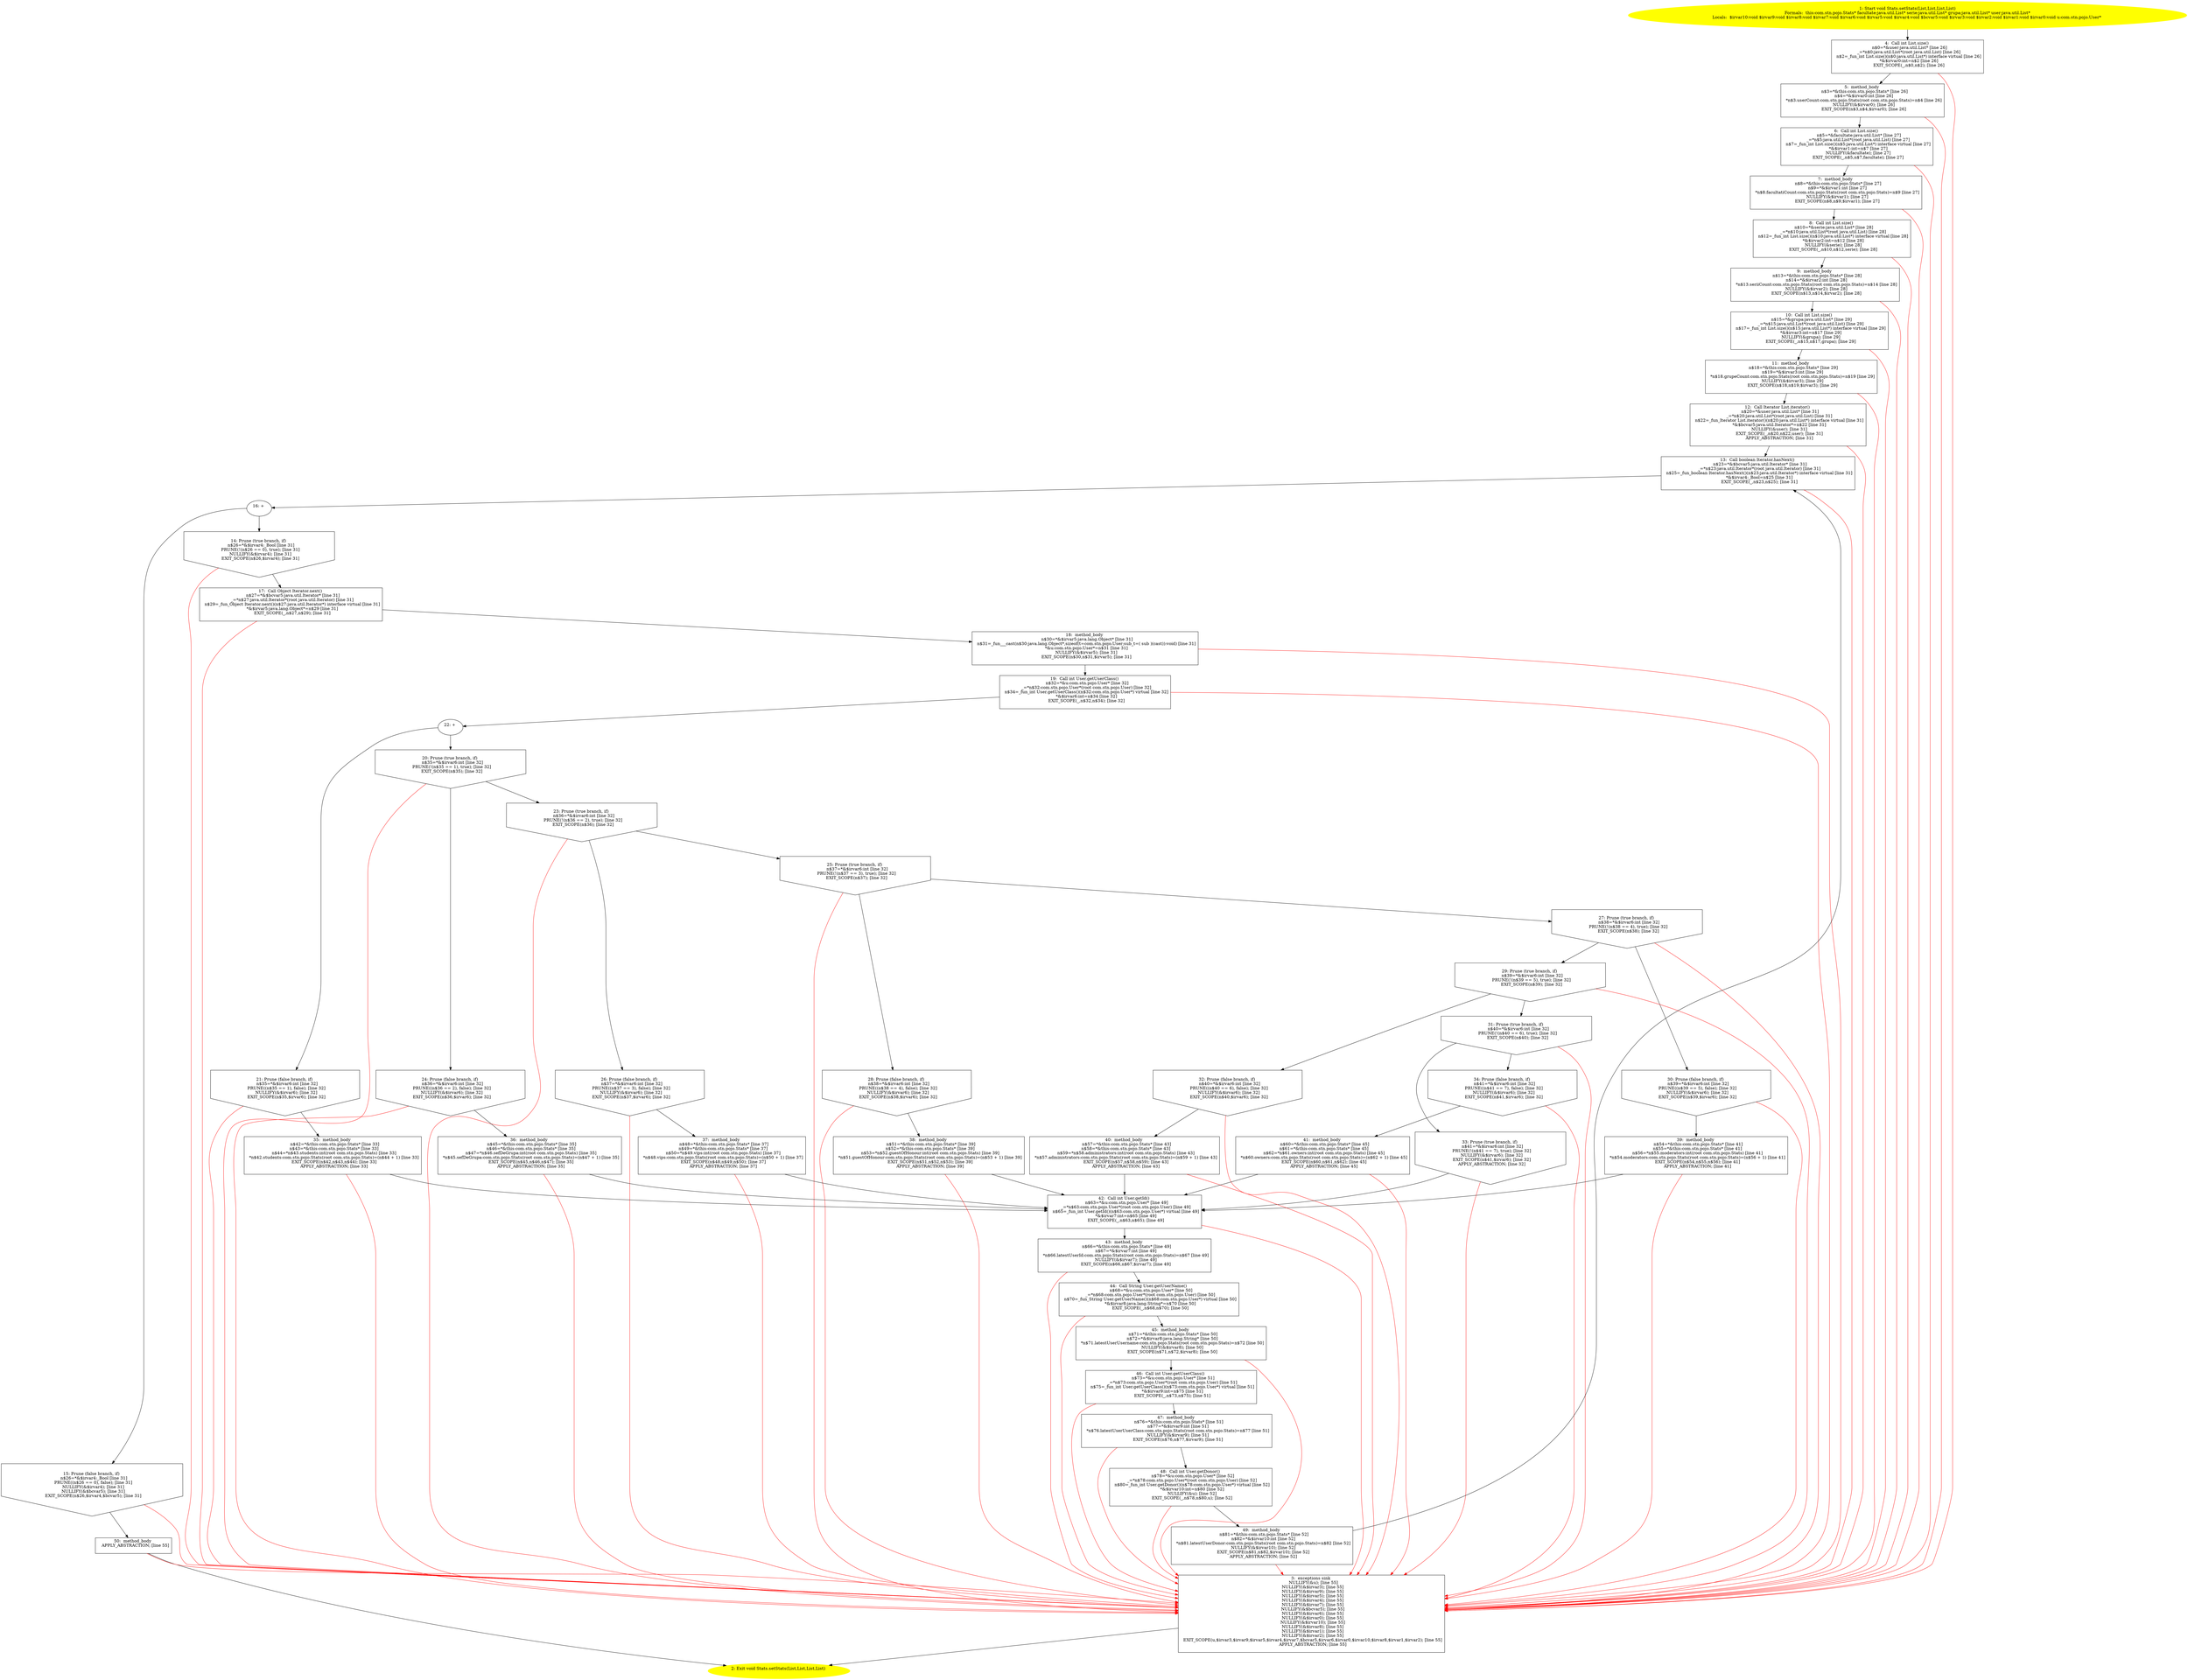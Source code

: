 /* @generated */
digraph cfg {
"com.stn.pojo.Stats.setStats(java.util.List,java.util.List,java.util.List,java.util.List):void.738013637fc29807ba0502df627ac9f9_1" [label="1: Start void Stats.setStats(List,List,List,List)\nFormals:  this:com.stn.pojo.Stats* facultate:java.util.List* serie:java.util.List* grupa:java.util.List* user:java.util.List*\nLocals:  $irvar10:void $irvar9:void $irvar8:void $irvar7:void $irvar6:void $irvar5:void $irvar4:void $bcvar5:void $irvar3:void $irvar2:void $irvar1:void $irvar0:void u:com.stn.pojo.User* \n  " color=yellow style=filled]
	

	 "com.stn.pojo.Stats.setStats(java.util.List,java.util.List,java.util.List,java.util.List):void.738013637fc29807ba0502df627ac9f9_1" -> "com.stn.pojo.Stats.setStats(java.util.List,java.util.List,java.util.List,java.util.List):void.738013637fc29807ba0502df627ac9f9_4" ;
"com.stn.pojo.Stats.setStats(java.util.List,java.util.List,java.util.List,java.util.List):void.738013637fc29807ba0502df627ac9f9_2" [label="2: Exit void Stats.setStats(List,List,List,List) \n  " color=yellow style=filled]
	

"com.stn.pojo.Stats.setStats(java.util.List,java.util.List,java.util.List,java.util.List):void.738013637fc29807ba0502df627ac9f9_3" [label="3:  exceptions sink \n   NULLIFY(&u); [line 55]\n  NULLIFY(&$irvar3); [line 55]\n  NULLIFY(&$irvar9); [line 55]\n  NULLIFY(&$irvar5); [line 55]\n  NULLIFY(&$irvar4); [line 55]\n  NULLIFY(&$irvar7); [line 55]\n  NULLIFY(&$bcvar5); [line 55]\n  NULLIFY(&$irvar6); [line 55]\n  NULLIFY(&$irvar0); [line 55]\n  NULLIFY(&$irvar10); [line 55]\n  NULLIFY(&$irvar8); [line 55]\n  NULLIFY(&$irvar1); [line 55]\n  NULLIFY(&$irvar2); [line 55]\n  EXIT_SCOPE(u,$irvar3,$irvar9,$irvar5,$irvar4,$irvar7,$bcvar5,$irvar6,$irvar0,$irvar10,$irvar8,$irvar1,$irvar2); [line 55]\n  APPLY_ABSTRACTION; [line 55]\n " shape="box"]
	

	 "com.stn.pojo.Stats.setStats(java.util.List,java.util.List,java.util.List,java.util.List):void.738013637fc29807ba0502df627ac9f9_3" -> "com.stn.pojo.Stats.setStats(java.util.List,java.util.List,java.util.List,java.util.List):void.738013637fc29807ba0502df627ac9f9_2" ;
"com.stn.pojo.Stats.setStats(java.util.List,java.util.List,java.util.List,java.util.List):void.738013637fc29807ba0502df627ac9f9_4" [label="4:  Call int List.size() \n   n$0=*&user:java.util.List* [line 26]\n  _=*n$0:java.util.List*(root java.util.List) [line 26]\n  n$2=_fun_int List.size()(n$0:java.util.List*) interface virtual [line 26]\n  *&$irvar0:int=n$2 [line 26]\n  EXIT_SCOPE(_,n$0,n$2); [line 26]\n " shape="box"]
	

	 "com.stn.pojo.Stats.setStats(java.util.List,java.util.List,java.util.List,java.util.List):void.738013637fc29807ba0502df627ac9f9_4" -> "com.stn.pojo.Stats.setStats(java.util.List,java.util.List,java.util.List,java.util.List):void.738013637fc29807ba0502df627ac9f9_5" ;
	 "com.stn.pojo.Stats.setStats(java.util.List,java.util.List,java.util.List,java.util.List):void.738013637fc29807ba0502df627ac9f9_4" -> "com.stn.pojo.Stats.setStats(java.util.List,java.util.List,java.util.List,java.util.List):void.738013637fc29807ba0502df627ac9f9_3" [color="red" ];
"com.stn.pojo.Stats.setStats(java.util.List,java.util.List,java.util.List,java.util.List):void.738013637fc29807ba0502df627ac9f9_5" [label="5:  method_body \n   n$3=*&this:com.stn.pojo.Stats* [line 26]\n  n$4=*&$irvar0:int [line 26]\n  *n$3.userCount:com.stn.pojo.Stats(root com.stn.pojo.Stats)=n$4 [line 26]\n  NULLIFY(&$irvar0); [line 26]\n  EXIT_SCOPE(n$3,n$4,$irvar0); [line 26]\n " shape="box"]
	

	 "com.stn.pojo.Stats.setStats(java.util.List,java.util.List,java.util.List,java.util.List):void.738013637fc29807ba0502df627ac9f9_5" -> "com.stn.pojo.Stats.setStats(java.util.List,java.util.List,java.util.List,java.util.List):void.738013637fc29807ba0502df627ac9f9_6" ;
	 "com.stn.pojo.Stats.setStats(java.util.List,java.util.List,java.util.List,java.util.List):void.738013637fc29807ba0502df627ac9f9_5" -> "com.stn.pojo.Stats.setStats(java.util.List,java.util.List,java.util.List,java.util.List):void.738013637fc29807ba0502df627ac9f9_3" [color="red" ];
"com.stn.pojo.Stats.setStats(java.util.List,java.util.List,java.util.List,java.util.List):void.738013637fc29807ba0502df627ac9f9_6" [label="6:  Call int List.size() \n   n$5=*&facultate:java.util.List* [line 27]\n  _=*n$5:java.util.List*(root java.util.List) [line 27]\n  n$7=_fun_int List.size()(n$5:java.util.List*) interface virtual [line 27]\n  *&$irvar1:int=n$7 [line 27]\n  NULLIFY(&facultate); [line 27]\n  EXIT_SCOPE(_,n$5,n$7,facultate); [line 27]\n " shape="box"]
	

	 "com.stn.pojo.Stats.setStats(java.util.List,java.util.List,java.util.List,java.util.List):void.738013637fc29807ba0502df627ac9f9_6" -> "com.stn.pojo.Stats.setStats(java.util.List,java.util.List,java.util.List,java.util.List):void.738013637fc29807ba0502df627ac9f9_7" ;
	 "com.stn.pojo.Stats.setStats(java.util.List,java.util.List,java.util.List,java.util.List):void.738013637fc29807ba0502df627ac9f9_6" -> "com.stn.pojo.Stats.setStats(java.util.List,java.util.List,java.util.List,java.util.List):void.738013637fc29807ba0502df627ac9f9_3" [color="red" ];
"com.stn.pojo.Stats.setStats(java.util.List,java.util.List,java.util.List,java.util.List):void.738013637fc29807ba0502df627ac9f9_7" [label="7:  method_body \n   n$8=*&this:com.stn.pojo.Stats* [line 27]\n  n$9=*&$irvar1:int [line 27]\n  *n$8.facultatiCount:com.stn.pojo.Stats(root com.stn.pojo.Stats)=n$9 [line 27]\n  NULLIFY(&$irvar1); [line 27]\n  EXIT_SCOPE(n$8,n$9,$irvar1); [line 27]\n " shape="box"]
	

	 "com.stn.pojo.Stats.setStats(java.util.List,java.util.List,java.util.List,java.util.List):void.738013637fc29807ba0502df627ac9f9_7" -> "com.stn.pojo.Stats.setStats(java.util.List,java.util.List,java.util.List,java.util.List):void.738013637fc29807ba0502df627ac9f9_8" ;
	 "com.stn.pojo.Stats.setStats(java.util.List,java.util.List,java.util.List,java.util.List):void.738013637fc29807ba0502df627ac9f9_7" -> "com.stn.pojo.Stats.setStats(java.util.List,java.util.List,java.util.List,java.util.List):void.738013637fc29807ba0502df627ac9f9_3" [color="red" ];
"com.stn.pojo.Stats.setStats(java.util.List,java.util.List,java.util.List,java.util.List):void.738013637fc29807ba0502df627ac9f9_8" [label="8:  Call int List.size() \n   n$10=*&serie:java.util.List* [line 28]\n  _=*n$10:java.util.List*(root java.util.List) [line 28]\n  n$12=_fun_int List.size()(n$10:java.util.List*) interface virtual [line 28]\n  *&$irvar2:int=n$12 [line 28]\n  NULLIFY(&serie); [line 28]\n  EXIT_SCOPE(_,n$10,n$12,serie); [line 28]\n " shape="box"]
	

	 "com.stn.pojo.Stats.setStats(java.util.List,java.util.List,java.util.List,java.util.List):void.738013637fc29807ba0502df627ac9f9_8" -> "com.stn.pojo.Stats.setStats(java.util.List,java.util.List,java.util.List,java.util.List):void.738013637fc29807ba0502df627ac9f9_9" ;
	 "com.stn.pojo.Stats.setStats(java.util.List,java.util.List,java.util.List,java.util.List):void.738013637fc29807ba0502df627ac9f9_8" -> "com.stn.pojo.Stats.setStats(java.util.List,java.util.List,java.util.List,java.util.List):void.738013637fc29807ba0502df627ac9f9_3" [color="red" ];
"com.stn.pojo.Stats.setStats(java.util.List,java.util.List,java.util.List,java.util.List):void.738013637fc29807ba0502df627ac9f9_9" [label="9:  method_body \n   n$13=*&this:com.stn.pojo.Stats* [line 28]\n  n$14=*&$irvar2:int [line 28]\n  *n$13.seriiCount:com.stn.pojo.Stats(root com.stn.pojo.Stats)=n$14 [line 28]\n  NULLIFY(&$irvar2); [line 28]\n  EXIT_SCOPE(n$13,n$14,$irvar2); [line 28]\n " shape="box"]
	

	 "com.stn.pojo.Stats.setStats(java.util.List,java.util.List,java.util.List,java.util.List):void.738013637fc29807ba0502df627ac9f9_9" -> "com.stn.pojo.Stats.setStats(java.util.List,java.util.List,java.util.List,java.util.List):void.738013637fc29807ba0502df627ac9f9_10" ;
	 "com.stn.pojo.Stats.setStats(java.util.List,java.util.List,java.util.List,java.util.List):void.738013637fc29807ba0502df627ac9f9_9" -> "com.stn.pojo.Stats.setStats(java.util.List,java.util.List,java.util.List,java.util.List):void.738013637fc29807ba0502df627ac9f9_3" [color="red" ];
"com.stn.pojo.Stats.setStats(java.util.List,java.util.List,java.util.List,java.util.List):void.738013637fc29807ba0502df627ac9f9_10" [label="10:  Call int List.size() \n   n$15=*&grupa:java.util.List* [line 29]\n  _=*n$15:java.util.List*(root java.util.List) [line 29]\n  n$17=_fun_int List.size()(n$15:java.util.List*) interface virtual [line 29]\n  *&$irvar3:int=n$17 [line 29]\n  NULLIFY(&grupa); [line 29]\n  EXIT_SCOPE(_,n$15,n$17,grupa); [line 29]\n " shape="box"]
	

	 "com.stn.pojo.Stats.setStats(java.util.List,java.util.List,java.util.List,java.util.List):void.738013637fc29807ba0502df627ac9f9_10" -> "com.stn.pojo.Stats.setStats(java.util.List,java.util.List,java.util.List,java.util.List):void.738013637fc29807ba0502df627ac9f9_11" ;
	 "com.stn.pojo.Stats.setStats(java.util.List,java.util.List,java.util.List,java.util.List):void.738013637fc29807ba0502df627ac9f9_10" -> "com.stn.pojo.Stats.setStats(java.util.List,java.util.List,java.util.List,java.util.List):void.738013637fc29807ba0502df627ac9f9_3" [color="red" ];
"com.stn.pojo.Stats.setStats(java.util.List,java.util.List,java.util.List,java.util.List):void.738013637fc29807ba0502df627ac9f9_11" [label="11:  method_body \n   n$18=*&this:com.stn.pojo.Stats* [line 29]\n  n$19=*&$irvar3:int [line 29]\n  *n$18.grupeCount:com.stn.pojo.Stats(root com.stn.pojo.Stats)=n$19 [line 29]\n  NULLIFY(&$irvar3); [line 29]\n  EXIT_SCOPE(n$18,n$19,$irvar3); [line 29]\n " shape="box"]
	

	 "com.stn.pojo.Stats.setStats(java.util.List,java.util.List,java.util.List,java.util.List):void.738013637fc29807ba0502df627ac9f9_11" -> "com.stn.pojo.Stats.setStats(java.util.List,java.util.List,java.util.List,java.util.List):void.738013637fc29807ba0502df627ac9f9_12" ;
	 "com.stn.pojo.Stats.setStats(java.util.List,java.util.List,java.util.List,java.util.List):void.738013637fc29807ba0502df627ac9f9_11" -> "com.stn.pojo.Stats.setStats(java.util.List,java.util.List,java.util.List,java.util.List):void.738013637fc29807ba0502df627ac9f9_3" [color="red" ];
"com.stn.pojo.Stats.setStats(java.util.List,java.util.List,java.util.List,java.util.List):void.738013637fc29807ba0502df627ac9f9_12" [label="12:  Call Iterator List.iterator() \n   n$20=*&user:java.util.List* [line 31]\n  _=*n$20:java.util.List*(root java.util.List) [line 31]\n  n$22=_fun_Iterator List.iterator()(n$20:java.util.List*) interface virtual [line 31]\n  *&$bcvar5:java.util.Iterator*=n$22 [line 31]\n  NULLIFY(&user); [line 31]\n  EXIT_SCOPE(_,n$20,n$22,user); [line 31]\n  APPLY_ABSTRACTION; [line 31]\n " shape="box"]
	

	 "com.stn.pojo.Stats.setStats(java.util.List,java.util.List,java.util.List,java.util.List):void.738013637fc29807ba0502df627ac9f9_12" -> "com.stn.pojo.Stats.setStats(java.util.List,java.util.List,java.util.List,java.util.List):void.738013637fc29807ba0502df627ac9f9_13" ;
	 "com.stn.pojo.Stats.setStats(java.util.List,java.util.List,java.util.List,java.util.List):void.738013637fc29807ba0502df627ac9f9_12" -> "com.stn.pojo.Stats.setStats(java.util.List,java.util.List,java.util.List,java.util.List):void.738013637fc29807ba0502df627ac9f9_3" [color="red" ];
"com.stn.pojo.Stats.setStats(java.util.List,java.util.List,java.util.List,java.util.List):void.738013637fc29807ba0502df627ac9f9_13" [label="13:  Call boolean Iterator.hasNext() \n   n$23=*&$bcvar5:java.util.Iterator* [line 31]\n  _=*n$23:java.util.Iterator*(root java.util.Iterator) [line 31]\n  n$25=_fun_boolean Iterator.hasNext()(n$23:java.util.Iterator*) interface virtual [line 31]\n  *&$irvar4:_Bool=n$25 [line 31]\n  EXIT_SCOPE(_,n$23,n$25); [line 31]\n " shape="box"]
	

	 "com.stn.pojo.Stats.setStats(java.util.List,java.util.List,java.util.List,java.util.List):void.738013637fc29807ba0502df627ac9f9_13" -> "com.stn.pojo.Stats.setStats(java.util.List,java.util.List,java.util.List,java.util.List):void.738013637fc29807ba0502df627ac9f9_16" ;
	 "com.stn.pojo.Stats.setStats(java.util.List,java.util.List,java.util.List,java.util.List):void.738013637fc29807ba0502df627ac9f9_13" -> "com.stn.pojo.Stats.setStats(java.util.List,java.util.List,java.util.List,java.util.List):void.738013637fc29807ba0502df627ac9f9_3" [color="red" ];
"com.stn.pojo.Stats.setStats(java.util.List,java.util.List,java.util.List,java.util.List):void.738013637fc29807ba0502df627ac9f9_14" [label="14: Prune (true branch, if) \n   n$26=*&$irvar4:_Bool [line 31]\n  PRUNE(!(n$26 == 0), true); [line 31]\n  NULLIFY(&$irvar4); [line 31]\n  EXIT_SCOPE(n$26,$irvar4); [line 31]\n " shape="invhouse"]
	

	 "com.stn.pojo.Stats.setStats(java.util.List,java.util.List,java.util.List,java.util.List):void.738013637fc29807ba0502df627ac9f9_14" -> "com.stn.pojo.Stats.setStats(java.util.List,java.util.List,java.util.List,java.util.List):void.738013637fc29807ba0502df627ac9f9_17" ;
	 "com.stn.pojo.Stats.setStats(java.util.List,java.util.List,java.util.List,java.util.List):void.738013637fc29807ba0502df627ac9f9_14" -> "com.stn.pojo.Stats.setStats(java.util.List,java.util.List,java.util.List,java.util.List):void.738013637fc29807ba0502df627ac9f9_3" [color="red" ];
"com.stn.pojo.Stats.setStats(java.util.List,java.util.List,java.util.List,java.util.List):void.738013637fc29807ba0502df627ac9f9_15" [label="15: Prune (false branch, if) \n   n$26=*&$irvar4:_Bool [line 31]\n  PRUNE((n$26 == 0), false); [line 31]\n  NULLIFY(&$irvar4); [line 31]\n  NULLIFY(&$bcvar5); [line 31]\n  EXIT_SCOPE(n$26,$irvar4,$bcvar5); [line 31]\n " shape="invhouse"]
	

	 "com.stn.pojo.Stats.setStats(java.util.List,java.util.List,java.util.List,java.util.List):void.738013637fc29807ba0502df627ac9f9_15" -> "com.stn.pojo.Stats.setStats(java.util.List,java.util.List,java.util.List,java.util.List):void.738013637fc29807ba0502df627ac9f9_50" ;
	 "com.stn.pojo.Stats.setStats(java.util.List,java.util.List,java.util.List,java.util.List):void.738013637fc29807ba0502df627ac9f9_15" -> "com.stn.pojo.Stats.setStats(java.util.List,java.util.List,java.util.List,java.util.List):void.738013637fc29807ba0502df627ac9f9_3" [color="red" ];
"com.stn.pojo.Stats.setStats(java.util.List,java.util.List,java.util.List,java.util.List):void.738013637fc29807ba0502df627ac9f9_16" [label="16: + \n  " ]
	

	 "com.stn.pojo.Stats.setStats(java.util.List,java.util.List,java.util.List,java.util.List):void.738013637fc29807ba0502df627ac9f9_16" -> "com.stn.pojo.Stats.setStats(java.util.List,java.util.List,java.util.List,java.util.List):void.738013637fc29807ba0502df627ac9f9_14" ;
	 "com.stn.pojo.Stats.setStats(java.util.List,java.util.List,java.util.List,java.util.List):void.738013637fc29807ba0502df627ac9f9_16" -> "com.stn.pojo.Stats.setStats(java.util.List,java.util.List,java.util.List,java.util.List):void.738013637fc29807ba0502df627ac9f9_15" ;
"com.stn.pojo.Stats.setStats(java.util.List,java.util.List,java.util.List,java.util.List):void.738013637fc29807ba0502df627ac9f9_17" [label="17:  Call Object Iterator.next() \n   n$27=*&$bcvar5:java.util.Iterator* [line 31]\n  _=*n$27:java.util.Iterator*(root java.util.Iterator) [line 31]\n  n$29=_fun_Object Iterator.next()(n$27:java.util.Iterator*) interface virtual [line 31]\n  *&$irvar5:java.lang.Object*=n$29 [line 31]\n  EXIT_SCOPE(_,n$27,n$29); [line 31]\n " shape="box"]
	

	 "com.stn.pojo.Stats.setStats(java.util.List,java.util.List,java.util.List,java.util.List):void.738013637fc29807ba0502df627ac9f9_17" -> "com.stn.pojo.Stats.setStats(java.util.List,java.util.List,java.util.List,java.util.List):void.738013637fc29807ba0502df627ac9f9_18" ;
	 "com.stn.pojo.Stats.setStats(java.util.List,java.util.List,java.util.List,java.util.List):void.738013637fc29807ba0502df627ac9f9_17" -> "com.stn.pojo.Stats.setStats(java.util.List,java.util.List,java.util.List,java.util.List):void.738013637fc29807ba0502df627ac9f9_3" [color="red" ];
"com.stn.pojo.Stats.setStats(java.util.List,java.util.List,java.util.List,java.util.List):void.738013637fc29807ba0502df627ac9f9_18" [label="18:  method_body \n   n$30=*&$irvar5:java.lang.Object* [line 31]\n  n$31=_fun___cast(n$30:java.lang.Object*,sizeof(t=com.stn.pojo.User;sub_t=( sub )(cast)):void) [line 31]\n  *&u:com.stn.pojo.User*=n$31 [line 31]\n  NULLIFY(&$irvar5); [line 31]\n  EXIT_SCOPE(n$30,n$31,$irvar5); [line 31]\n " shape="box"]
	

	 "com.stn.pojo.Stats.setStats(java.util.List,java.util.List,java.util.List,java.util.List):void.738013637fc29807ba0502df627ac9f9_18" -> "com.stn.pojo.Stats.setStats(java.util.List,java.util.List,java.util.List,java.util.List):void.738013637fc29807ba0502df627ac9f9_19" ;
	 "com.stn.pojo.Stats.setStats(java.util.List,java.util.List,java.util.List,java.util.List):void.738013637fc29807ba0502df627ac9f9_18" -> "com.stn.pojo.Stats.setStats(java.util.List,java.util.List,java.util.List,java.util.List):void.738013637fc29807ba0502df627ac9f9_3" [color="red" ];
"com.stn.pojo.Stats.setStats(java.util.List,java.util.List,java.util.List,java.util.List):void.738013637fc29807ba0502df627ac9f9_19" [label="19:  Call int User.getUserClass() \n   n$32=*&u:com.stn.pojo.User* [line 32]\n  _=*n$32:com.stn.pojo.User*(root com.stn.pojo.User) [line 32]\n  n$34=_fun_int User.getUserClass()(n$32:com.stn.pojo.User*) virtual [line 32]\n  *&$irvar6:int=n$34 [line 32]\n  EXIT_SCOPE(_,n$32,n$34); [line 32]\n " shape="box"]
	

	 "com.stn.pojo.Stats.setStats(java.util.List,java.util.List,java.util.List,java.util.List):void.738013637fc29807ba0502df627ac9f9_19" -> "com.stn.pojo.Stats.setStats(java.util.List,java.util.List,java.util.List,java.util.List):void.738013637fc29807ba0502df627ac9f9_22" ;
	 "com.stn.pojo.Stats.setStats(java.util.List,java.util.List,java.util.List,java.util.List):void.738013637fc29807ba0502df627ac9f9_19" -> "com.stn.pojo.Stats.setStats(java.util.List,java.util.List,java.util.List,java.util.List):void.738013637fc29807ba0502df627ac9f9_3" [color="red" ];
"com.stn.pojo.Stats.setStats(java.util.List,java.util.List,java.util.List,java.util.List):void.738013637fc29807ba0502df627ac9f9_20" [label="20: Prune (true branch, if) \n   n$35=*&$irvar6:int [line 32]\n  PRUNE(!(n$35 == 1), true); [line 32]\n  EXIT_SCOPE(n$35); [line 32]\n " shape="invhouse"]
	

	 "com.stn.pojo.Stats.setStats(java.util.List,java.util.List,java.util.List,java.util.List):void.738013637fc29807ba0502df627ac9f9_20" -> "com.stn.pojo.Stats.setStats(java.util.List,java.util.List,java.util.List,java.util.List):void.738013637fc29807ba0502df627ac9f9_23" ;
	 "com.stn.pojo.Stats.setStats(java.util.List,java.util.List,java.util.List,java.util.List):void.738013637fc29807ba0502df627ac9f9_20" -> "com.stn.pojo.Stats.setStats(java.util.List,java.util.List,java.util.List,java.util.List):void.738013637fc29807ba0502df627ac9f9_24" ;
	 "com.stn.pojo.Stats.setStats(java.util.List,java.util.List,java.util.List,java.util.List):void.738013637fc29807ba0502df627ac9f9_20" -> "com.stn.pojo.Stats.setStats(java.util.List,java.util.List,java.util.List,java.util.List):void.738013637fc29807ba0502df627ac9f9_3" [color="red" ];
"com.stn.pojo.Stats.setStats(java.util.List,java.util.List,java.util.List,java.util.List):void.738013637fc29807ba0502df627ac9f9_21" [label="21: Prune (false branch, if) \n   n$35=*&$irvar6:int [line 32]\n  PRUNE((n$35 == 1), false); [line 32]\n  NULLIFY(&$irvar6); [line 32]\n  EXIT_SCOPE(n$35,$irvar6); [line 32]\n " shape="invhouse"]
	

	 "com.stn.pojo.Stats.setStats(java.util.List,java.util.List,java.util.List,java.util.List):void.738013637fc29807ba0502df627ac9f9_21" -> "com.stn.pojo.Stats.setStats(java.util.List,java.util.List,java.util.List,java.util.List):void.738013637fc29807ba0502df627ac9f9_35" ;
	 "com.stn.pojo.Stats.setStats(java.util.List,java.util.List,java.util.List,java.util.List):void.738013637fc29807ba0502df627ac9f9_21" -> "com.stn.pojo.Stats.setStats(java.util.List,java.util.List,java.util.List,java.util.List):void.738013637fc29807ba0502df627ac9f9_3" [color="red" ];
"com.stn.pojo.Stats.setStats(java.util.List,java.util.List,java.util.List,java.util.List):void.738013637fc29807ba0502df627ac9f9_22" [label="22: + \n  " ]
	

	 "com.stn.pojo.Stats.setStats(java.util.List,java.util.List,java.util.List,java.util.List):void.738013637fc29807ba0502df627ac9f9_22" -> "com.stn.pojo.Stats.setStats(java.util.List,java.util.List,java.util.List,java.util.List):void.738013637fc29807ba0502df627ac9f9_20" ;
	 "com.stn.pojo.Stats.setStats(java.util.List,java.util.List,java.util.List,java.util.List):void.738013637fc29807ba0502df627ac9f9_22" -> "com.stn.pojo.Stats.setStats(java.util.List,java.util.List,java.util.List,java.util.List):void.738013637fc29807ba0502df627ac9f9_21" ;
"com.stn.pojo.Stats.setStats(java.util.List,java.util.List,java.util.List,java.util.List):void.738013637fc29807ba0502df627ac9f9_23" [label="23: Prune (true branch, if) \n   n$36=*&$irvar6:int [line 32]\n  PRUNE(!(n$36 == 2), true); [line 32]\n  EXIT_SCOPE(n$36); [line 32]\n " shape="invhouse"]
	

	 "com.stn.pojo.Stats.setStats(java.util.List,java.util.List,java.util.List,java.util.List):void.738013637fc29807ba0502df627ac9f9_23" -> "com.stn.pojo.Stats.setStats(java.util.List,java.util.List,java.util.List,java.util.List):void.738013637fc29807ba0502df627ac9f9_25" ;
	 "com.stn.pojo.Stats.setStats(java.util.List,java.util.List,java.util.List,java.util.List):void.738013637fc29807ba0502df627ac9f9_23" -> "com.stn.pojo.Stats.setStats(java.util.List,java.util.List,java.util.List,java.util.List):void.738013637fc29807ba0502df627ac9f9_26" ;
	 "com.stn.pojo.Stats.setStats(java.util.List,java.util.List,java.util.List,java.util.List):void.738013637fc29807ba0502df627ac9f9_23" -> "com.stn.pojo.Stats.setStats(java.util.List,java.util.List,java.util.List,java.util.List):void.738013637fc29807ba0502df627ac9f9_3" [color="red" ];
"com.stn.pojo.Stats.setStats(java.util.List,java.util.List,java.util.List,java.util.List):void.738013637fc29807ba0502df627ac9f9_24" [label="24: Prune (false branch, if) \n   n$36=*&$irvar6:int [line 32]\n  PRUNE((n$36 == 2), false); [line 32]\n  NULLIFY(&$irvar6); [line 32]\n  EXIT_SCOPE(n$36,$irvar6); [line 32]\n " shape="invhouse"]
	

	 "com.stn.pojo.Stats.setStats(java.util.List,java.util.List,java.util.List,java.util.List):void.738013637fc29807ba0502df627ac9f9_24" -> "com.stn.pojo.Stats.setStats(java.util.List,java.util.List,java.util.List,java.util.List):void.738013637fc29807ba0502df627ac9f9_36" ;
	 "com.stn.pojo.Stats.setStats(java.util.List,java.util.List,java.util.List,java.util.List):void.738013637fc29807ba0502df627ac9f9_24" -> "com.stn.pojo.Stats.setStats(java.util.List,java.util.List,java.util.List,java.util.List):void.738013637fc29807ba0502df627ac9f9_3" [color="red" ];
"com.stn.pojo.Stats.setStats(java.util.List,java.util.List,java.util.List,java.util.List):void.738013637fc29807ba0502df627ac9f9_25" [label="25: Prune (true branch, if) \n   n$37=*&$irvar6:int [line 32]\n  PRUNE(!(n$37 == 3), true); [line 32]\n  EXIT_SCOPE(n$37); [line 32]\n " shape="invhouse"]
	

	 "com.stn.pojo.Stats.setStats(java.util.List,java.util.List,java.util.List,java.util.List):void.738013637fc29807ba0502df627ac9f9_25" -> "com.stn.pojo.Stats.setStats(java.util.List,java.util.List,java.util.List,java.util.List):void.738013637fc29807ba0502df627ac9f9_27" ;
	 "com.stn.pojo.Stats.setStats(java.util.List,java.util.List,java.util.List,java.util.List):void.738013637fc29807ba0502df627ac9f9_25" -> "com.stn.pojo.Stats.setStats(java.util.List,java.util.List,java.util.List,java.util.List):void.738013637fc29807ba0502df627ac9f9_28" ;
	 "com.stn.pojo.Stats.setStats(java.util.List,java.util.List,java.util.List,java.util.List):void.738013637fc29807ba0502df627ac9f9_25" -> "com.stn.pojo.Stats.setStats(java.util.List,java.util.List,java.util.List,java.util.List):void.738013637fc29807ba0502df627ac9f9_3" [color="red" ];
"com.stn.pojo.Stats.setStats(java.util.List,java.util.List,java.util.List,java.util.List):void.738013637fc29807ba0502df627ac9f9_26" [label="26: Prune (false branch, if) \n   n$37=*&$irvar6:int [line 32]\n  PRUNE((n$37 == 3), false); [line 32]\n  NULLIFY(&$irvar6); [line 32]\n  EXIT_SCOPE(n$37,$irvar6); [line 32]\n " shape="invhouse"]
	

	 "com.stn.pojo.Stats.setStats(java.util.List,java.util.List,java.util.List,java.util.List):void.738013637fc29807ba0502df627ac9f9_26" -> "com.stn.pojo.Stats.setStats(java.util.List,java.util.List,java.util.List,java.util.List):void.738013637fc29807ba0502df627ac9f9_37" ;
	 "com.stn.pojo.Stats.setStats(java.util.List,java.util.List,java.util.List,java.util.List):void.738013637fc29807ba0502df627ac9f9_26" -> "com.stn.pojo.Stats.setStats(java.util.List,java.util.List,java.util.List,java.util.List):void.738013637fc29807ba0502df627ac9f9_3" [color="red" ];
"com.stn.pojo.Stats.setStats(java.util.List,java.util.List,java.util.List,java.util.List):void.738013637fc29807ba0502df627ac9f9_27" [label="27: Prune (true branch, if) \n   n$38=*&$irvar6:int [line 32]\n  PRUNE(!(n$38 == 4), true); [line 32]\n  EXIT_SCOPE(n$38); [line 32]\n " shape="invhouse"]
	

	 "com.stn.pojo.Stats.setStats(java.util.List,java.util.List,java.util.List,java.util.List):void.738013637fc29807ba0502df627ac9f9_27" -> "com.stn.pojo.Stats.setStats(java.util.List,java.util.List,java.util.List,java.util.List):void.738013637fc29807ba0502df627ac9f9_29" ;
	 "com.stn.pojo.Stats.setStats(java.util.List,java.util.List,java.util.List,java.util.List):void.738013637fc29807ba0502df627ac9f9_27" -> "com.stn.pojo.Stats.setStats(java.util.List,java.util.List,java.util.List,java.util.List):void.738013637fc29807ba0502df627ac9f9_30" ;
	 "com.stn.pojo.Stats.setStats(java.util.List,java.util.List,java.util.List,java.util.List):void.738013637fc29807ba0502df627ac9f9_27" -> "com.stn.pojo.Stats.setStats(java.util.List,java.util.List,java.util.List,java.util.List):void.738013637fc29807ba0502df627ac9f9_3" [color="red" ];
"com.stn.pojo.Stats.setStats(java.util.List,java.util.List,java.util.List,java.util.List):void.738013637fc29807ba0502df627ac9f9_28" [label="28: Prune (false branch, if) \n   n$38=*&$irvar6:int [line 32]\n  PRUNE((n$38 == 4), false); [line 32]\n  NULLIFY(&$irvar6); [line 32]\n  EXIT_SCOPE(n$38,$irvar6); [line 32]\n " shape="invhouse"]
	

	 "com.stn.pojo.Stats.setStats(java.util.List,java.util.List,java.util.List,java.util.List):void.738013637fc29807ba0502df627ac9f9_28" -> "com.stn.pojo.Stats.setStats(java.util.List,java.util.List,java.util.List,java.util.List):void.738013637fc29807ba0502df627ac9f9_38" ;
	 "com.stn.pojo.Stats.setStats(java.util.List,java.util.List,java.util.List,java.util.List):void.738013637fc29807ba0502df627ac9f9_28" -> "com.stn.pojo.Stats.setStats(java.util.List,java.util.List,java.util.List,java.util.List):void.738013637fc29807ba0502df627ac9f9_3" [color="red" ];
"com.stn.pojo.Stats.setStats(java.util.List,java.util.List,java.util.List,java.util.List):void.738013637fc29807ba0502df627ac9f9_29" [label="29: Prune (true branch, if) \n   n$39=*&$irvar6:int [line 32]\n  PRUNE(!(n$39 == 5), true); [line 32]\n  EXIT_SCOPE(n$39); [line 32]\n " shape="invhouse"]
	

	 "com.stn.pojo.Stats.setStats(java.util.List,java.util.List,java.util.List,java.util.List):void.738013637fc29807ba0502df627ac9f9_29" -> "com.stn.pojo.Stats.setStats(java.util.List,java.util.List,java.util.List,java.util.List):void.738013637fc29807ba0502df627ac9f9_31" ;
	 "com.stn.pojo.Stats.setStats(java.util.List,java.util.List,java.util.List,java.util.List):void.738013637fc29807ba0502df627ac9f9_29" -> "com.stn.pojo.Stats.setStats(java.util.List,java.util.List,java.util.List,java.util.List):void.738013637fc29807ba0502df627ac9f9_32" ;
	 "com.stn.pojo.Stats.setStats(java.util.List,java.util.List,java.util.List,java.util.List):void.738013637fc29807ba0502df627ac9f9_29" -> "com.stn.pojo.Stats.setStats(java.util.List,java.util.List,java.util.List,java.util.List):void.738013637fc29807ba0502df627ac9f9_3" [color="red" ];
"com.stn.pojo.Stats.setStats(java.util.List,java.util.List,java.util.List,java.util.List):void.738013637fc29807ba0502df627ac9f9_30" [label="30: Prune (false branch, if) \n   n$39=*&$irvar6:int [line 32]\n  PRUNE((n$39 == 5), false); [line 32]\n  NULLIFY(&$irvar6); [line 32]\n  EXIT_SCOPE(n$39,$irvar6); [line 32]\n " shape="invhouse"]
	

	 "com.stn.pojo.Stats.setStats(java.util.List,java.util.List,java.util.List,java.util.List):void.738013637fc29807ba0502df627ac9f9_30" -> "com.stn.pojo.Stats.setStats(java.util.List,java.util.List,java.util.List,java.util.List):void.738013637fc29807ba0502df627ac9f9_39" ;
	 "com.stn.pojo.Stats.setStats(java.util.List,java.util.List,java.util.List,java.util.List):void.738013637fc29807ba0502df627ac9f9_30" -> "com.stn.pojo.Stats.setStats(java.util.List,java.util.List,java.util.List,java.util.List):void.738013637fc29807ba0502df627ac9f9_3" [color="red" ];
"com.stn.pojo.Stats.setStats(java.util.List,java.util.List,java.util.List,java.util.List):void.738013637fc29807ba0502df627ac9f9_31" [label="31: Prune (true branch, if) \n   n$40=*&$irvar6:int [line 32]\n  PRUNE(!(n$40 == 6), true); [line 32]\n  EXIT_SCOPE(n$40); [line 32]\n " shape="invhouse"]
	

	 "com.stn.pojo.Stats.setStats(java.util.List,java.util.List,java.util.List,java.util.List):void.738013637fc29807ba0502df627ac9f9_31" -> "com.stn.pojo.Stats.setStats(java.util.List,java.util.List,java.util.List,java.util.List):void.738013637fc29807ba0502df627ac9f9_33" ;
	 "com.stn.pojo.Stats.setStats(java.util.List,java.util.List,java.util.List,java.util.List):void.738013637fc29807ba0502df627ac9f9_31" -> "com.stn.pojo.Stats.setStats(java.util.List,java.util.List,java.util.List,java.util.List):void.738013637fc29807ba0502df627ac9f9_34" ;
	 "com.stn.pojo.Stats.setStats(java.util.List,java.util.List,java.util.List,java.util.List):void.738013637fc29807ba0502df627ac9f9_31" -> "com.stn.pojo.Stats.setStats(java.util.List,java.util.List,java.util.List,java.util.List):void.738013637fc29807ba0502df627ac9f9_3" [color="red" ];
"com.stn.pojo.Stats.setStats(java.util.List,java.util.List,java.util.List,java.util.List):void.738013637fc29807ba0502df627ac9f9_32" [label="32: Prune (false branch, if) \n   n$40=*&$irvar6:int [line 32]\n  PRUNE((n$40 == 6), false); [line 32]\n  NULLIFY(&$irvar6); [line 32]\n  EXIT_SCOPE(n$40,$irvar6); [line 32]\n " shape="invhouse"]
	

	 "com.stn.pojo.Stats.setStats(java.util.List,java.util.List,java.util.List,java.util.List):void.738013637fc29807ba0502df627ac9f9_32" -> "com.stn.pojo.Stats.setStats(java.util.List,java.util.List,java.util.List,java.util.List):void.738013637fc29807ba0502df627ac9f9_40" ;
	 "com.stn.pojo.Stats.setStats(java.util.List,java.util.List,java.util.List,java.util.List):void.738013637fc29807ba0502df627ac9f9_32" -> "com.stn.pojo.Stats.setStats(java.util.List,java.util.List,java.util.List,java.util.List):void.738013637fc29807ba0502df627ac9f9_3" [color="red" ];
"com.stn.pojo.Stats.setStats(java.util.List,java.util.List,java.util.List,java.util.List):void.738013637fc29807ba0502df627ac9f9_33" [label="33: Prune (true branch, if) \n   n$41=*&$irvar6:int [line 32]\n  PRUNE(!(n$41 == 7), true); [line 32]\n  NULLIFY(&$irvar6); [line 32]\n  EXIT_SCOPE(n$41,$irvar6); [line 32]\n  APPLY_ABSTRACTION; [line 32]\n " shape="invhouse"]
	

	 "com.stn.pojo.Stats.setStats(java.util.List,java.util.List,java.util.List,java.util.List):void.738013637fc29807ba0502df627ac9f9_33" -> "com.stn.pojo.Stats.setStats(java.util.List,java.util.List,java.util.List,java.util.List):void.738013637fc29807ba0502df627ac9f9_42" ;
	 "com.stn.pojo.Stats.setStats(java.util.List,java.util.List,java.util.List,java.util.List):void.738013637fc29807ba0502df627ac9f9_33" -> "com.stn.pojo.Stats.setStats(java.util.List,java.util.List,java.util.List,java.util.List):void.738013637fc29807ba0502df627ac9f9_3" [color="red" ];
"com.stn.pojo.Stats.setStats(java.util.List,java.util.List,java.util.List,java.util.List):void.738013637fc29807ba0502df627ac9f9_34" [label="34: Prune (false branch, if) \n   n$41=*&$irvar6:int [line 32]\n  PRUNE((n$41 == 7), false); [line 32]\n  NULLIFY(&$irvar6); [line 32]\n  EXIT_SCOPE(n$41,$irvar6); [line 32]\n " shape="invhouse"]
	

	 "com.stn.pojo.Stats.setStats(java.util.List,java.util.List,java.util.List,java.util.List):void.738013637fc29807ba0502df627ac9f9_34" -> "com.stn.pojo.Stats.setStats(java.util.List,java.util.List,java.util.List,java.util.List):void.738013637fc29807ba0502df627ac9f9_41" ;
	 "com.stn.pojo.Stats.setStats(java.util.List,java.util.List,java.util.List,java.util.List):void.738013637fc29807ba0502df627ac9f9_34" -> "com.stn.pojo.Stats.setStats(java.util.List,java.util.List,java.util.List,java.util.List):void.738013637fc29807ba0502df627ac9f9_3" [color="red" ];
"com.stn.pojo.Stats.setStats(java.util.List,java.util.List,java.util.List,java.util.List):void.738013637fc29807ba0502df627ac9f9_35" [label="35:  method_body \n   n$42=*&this:com.stn.pojo.Stats* [line 33]\n  n$43=*&this:com.stn.pojo.Stats* [line 33]\n  n$44=*n$43.students:int(root com.stn.pojo.Stats) [line 33]\n  *n$42.students:com.stn.pojo.Stats(root com.stn.pojo.Stats)=(n$44 + 1) [line 33]\n  EXIT_SCOPE(n$42,n$43,n$44); [line 33]\n  APPLY_ABSTRACTION; [line 33]\n " shape="box"]
	

	 "com.stn.pojo.Stats.setStats(java.util.List,java.util.List,java.util.List,java.util.List):void.738013637fc29807ba0502df627ac9f9_35" -> "com.stn.pojo.Stats.setStats(java.util.List,java.util.List,java.util.List,java.util.List):void.738013637fc29807ba0502df627ac9f9_42" ;
	 "com.stn.pojo.Stats.setStats(java.util.List,java.util.List,java.util.List,java.util.List):void.738013637fc29807ba0502df627ac9f9_35" -> "com.stn.pojo.Stats.setStats(java.util.List,java.util.List,java.util.List,java.util.List):void.738013637fc29807ba0502df627ac9f9_3" [color="red" ];
"com.stn.pojo.Stats.setStats(java.util.List,java.util.List,java.util.List,java.util.List):void.738013637fc29807ba0502df627ac9f9_36" [label="36:  method_body \n   n$45=*&this:com.stn.pojo.Stats* [line 35]\n  n$46=*&this:com.stn.pojo.Stats* [line 35]\n  n$47=*n$46.sefDeGrupa:int(root com.stn.pojo.Stats) [line 35]\n  *n$45.sefDeGrupa:com.stn.pojo.Stats(root com.stn.pojo.Stats)=(n$47 + 1) [line 35]\n  EXIT_SCOPE(n$45,n$46,n$47); [line 35]\n  APPLY_ABSTRACTION; [line 35]\n " shape="box"]
	

	 "com.stn.pojo.Stats.setStats(java.util.List,java.util.List,java.util.List,java.util.List):void.738013637fc29807ba0502df627ac9f9_36" -> "com.stn.pojo.Stats.setStats(java.util.List,java.util.List,java.util.List,java.util.List):void.738013637fc29807ba0502df627ac9f9_42" ;
	 "com.stn.pojo.Stats.setStats(java.util.List,java.util.List,java.util.List,java.util.List):void.738013637fc29807ba0502df627ac9f9_36" -> "com.stn.pojo.Stats.setStats(java.util.List,java.util.List,java.util.List,java.util.List):void.738013637fc29807ba0502df627ac9f9_3" [color="red" ];
"com.stn.pojo.Stats.setStats(java.util.List,java.util.List,java.util.List,java.util.List):void.738013637fc29807ba0502df627ac9f9_37" [label="37:  method_body \n   n$48=*&this:com.stn.pojo.Stats* [line 37]\n  n$49=*&this:com.stn.pojo.Stats* [line 37]\n  n$50=*n$49.vips:int(root com.stn.pojo.Stats) [line 37]\n  *n$48.vips:com.stn.pojo.Stats(root com.stn.pojo.Stats)=(n$50 + 1) [line 37]\n  EXIT_SCOPE(n$48,n$49,n$50); [line 37]\n  APPLY_ABSTRACTION; [line 37]\n " shape="box"]
	

	 "com.stn.pojo.Stats.setStats(java.util.List,java.util.List,java.util.List,java.util.List):void.738013637fc29807ba0502df627ac9f9_37" -> "com.stn.pojo.Stats.setStats(java.util.List,java.util.List,java.util.List,java.util.List):void.738013637fc29807ba0502df627ac9f9_42" ;
	 "com.stn.pojo.Stats.setStats(java.util.List,java.util.List,java.util.List,java.util.List):void.738013637fc29807ba0502df627ac9f9_37" -> "com.stn.pojo.Stats.setStats(java.util.List,java.util.List,java.util.List,java.util.List):void.738013637fc29807ba0502df627ac9f9_3" [color="red" ];
"com.stn.pojo.Stats.setStats(java.util.List,java.util.List,java.util.List,java.util.List):void.738013637fc29807ba0502df627ac9f9_38" [label="38:  method_body \n   n$51=*&this:com.stn.pojo.Stats* [line 39]\n  n$52=*&this:com.stn.pojo.Stats* [line 39]\n  n$53=*n$52.guestOfHonour:int(root com.stn.pojo.Stats) [line 39]\n  *n$51.guestOfHonour:com.stn.pojo.Stats(root com.stn.pojo.Stats)=(n$53 + 1) [line 39]\n  EXIT_SCOPE(n$51,n$52,n$53); [line 39]\n  APPLY_ABSTRACTION; [line 39]\n " shape="box"]
	

	 "com.stn.pojo.Stats.setStats(java.util.List,java.util.List,java.util.List,java.util.List):void.738013637fc29807ba0502df627ac9f9_38" -> "com.stn.pojo.Stats.setStats(java.util.List,java.util.List,java.util.List,java.util.List):void.738013637fc29807ba0502df627ac9f9_42" ;
	 "com.stn.pojo.Stats.setStats(java.util.List,java.util.List,java.util.List,java.util.List):void.738013637fc29807ba0502df627ac9f9_38" -> "com.stn.pojo.Stats.setStats(java.util.List,java.util.List,java.util.List,java.util.List):void.738013637fc29807ba0502df627ac9f9_3" [color="red" ];
"com.stn.pojo.Stats.setStats(java.util.List,java.util.List,java.util.List,java.util.List):void.738013637fc29807ba0502df627ac9f9_39" [label="39:  method_body \n   n$54=*&this:com.stn.pojo.Stats* [line 41]\n  n$55=*&this:com.stn.pojo.Stats* [line 41]\n  n$56=*n$55.moderators:int(root com.stn.pojo.Stats) [line 41]\n  *n$54.moderators:com.stn.pojo.Stats(root com.stn.pojo.Stats)=(n$56 + 1) [line 41]\n  EXIT_SCOPE(n$54,n$55,n$56); [line 41]\n  APPLY_ABSTRACTION; [line 41]\n " shape="box"]
	

	 "com.stn.pojo.Stats.setStats(java.util.List,java.util.List,java.util.List,java.util.List):void.738013637fc29807ba0502df627ac9f9_39" -> "com.stn.pojo.Stats.setStats(java.util.List,java.util.List,java.util.List,java.util.List):void.738013637fc29807ba0502df627ac9f9_42" ;
	 "com.stn.pojo.Stats.setStats(java.util.List,java.util.List,java.util.List,java.util.List):void.738013637fc29807ba0502df627ac9f9_39" -> "com.stn.pojo.Stats.setStats(java.util.List,java.util.List,java.util.List,java.util.List):void.738013637fc29807ba0502df627ac9f9_3" [color="red" ];
"com.stn.pojo.Stats.setStats(java.util.List,java.util.List,java.util.List,java.util.List):void.738013637fc29807ba0502df627ac9f9_40" [label="40:  method_body \n   n$57=*&this:com.stn.pojo.Stats* [line 43]\n  n$58=*&this:com.stn.pojo.Stats* [line 43]\n  n$59=*n$58.administrators:int(root com.stn.pojo.Stats) [line 43]\n  *n$57.administrators:com.stn.pojo.Stats(root com.stn.pojo.Stats)=(n$59 + 1) [line 43]\n  EXIT_SCOPE(n$57,n$58,n$59); [line 43]\n  APPLY_ABSTRACTION; [line 43]\n " shape="box"]
	

	 "com.stn.pojo.Stats.setStats(java.util.List,java.util.List,java.util.List,java.util.List):void.738013637fc29807ba0502df627ac9f9_40" -> "com.stn.pojo.Stats.setStats(java.util.List,java.util.List,java.util.List,java.util.List):void.738013637fc29807ba0502df627ac9f9_42" ;
	 "com.stn.pojo.Stats.setStats(java.util.List,java.util.List,java.util.List,java.util.List):void.738013637fc29807ba0502df627ac9f9_40" -> "com.stn.pojo.Stats.setStats(java.util.List,java.util.List,java.util.List,java.util.List):void.738013637fc29807ba0502df627ac9f9_3" [color="red" ];
"com.stn.pojo.Stats.setStats(java.util.List,java.util.List,java.util.List,java.util.List):void.738013637fc29807ba0502df627ac9f9_41" [label="41:  method_body \n   n$60=*&this:com.stn.pojo.Stats* [line 45]\n  n$61=*&this:com.stn.pojo.Stats* [line 45]\n  n$62=*n$61.owners:int(root com.stn.pojo.Stats) [line 45]\n  *n$60.owners:com.stn.pojo.Stats(root com.stn.pojo.Stats)=(n$62 + 1) [line 45]\n  EXIT_SCOPE(n$60,n$61,n$62); [line 45]\n  APPLY_ABSTRACTION; [line 45]\n " shape="box"]
	

	 "com.stn.pojo.Stats.setStats(java.util.List,java.util.List,java.util.List,java.util.List):void.738013637fc29807ba0502df627ac9f9_41" -> "com.stn.pojo.Stats.setStats(java.util.List,java.util.List,java.util.List,java.util.List):void.738013637fc29807ba0502df627ac9f9_42" ;
	 "com.stn.pojo.Stats.setStats(java.util.List,java.util.List,java.util.List,java.util.List):void.738013637fc29807ba0502df627ac9f9_41" -> "com.stn.pojo.Stats.setStats(java.util.List,java.util.List,java.util.List,java.util.List):void.738013637fc29807ba0502df627ac9f9_3" [color="red" ];
"com.stn.pojo.Stats.setStats(java.util.List,java.util.List,java.util.List,java.util.List):void.738013637fc29807ba0502df627ac9f9_42" [label="42:  Call int User.getId() \n   n$63=*&u:com.stn.pojo.User* [line 49]\n  _=*n$63:com.stn.pojo.User*(root com.stn.pojo.User) [line 49]\n  n$65=_fun_int User.getId()(n$63:com.stn.pojo.User*) virtual [line 49]\n  *&$irvar7:int=n$65 [line 49]\n  EXIT_SCOPE(_,n$63,n$65); [line 49]\n " shape="box"]
	

	 "com.stn.pojo.Stats.setStats(java.util.List,java.util.List,java.util.List,java.util.List):void.738013637fc29807ba0502df627ac9f9_42" -> "com.stn.pojo.Stats.setStats(java.util.List,java.util.List,java.util.List,java.util.List):void.738013637fc29807ba0502df627ac9f9_43" ;
	 "com.stn.pojo.Stats.setStats(java.util.List,java.util.List,java.util.List,java.util.List):void.738013637fc29807ba0502df627ac9f9_42" -> "com.stn.pojo.Stats.setStats(java.util.List,java.util.List,java.util.List,java.util.List):void.738013637fc29807ba0502df627ac9f9_3" [color="red" ];
"com.stn.pojo.Stats.setStats(java.util.List,java.util.List,java.util.List,java.util.List):void.738013637fc29807ba0502df627ac9f9_43" [label="43:  method_body \n   n$66=*&this:com.stn.pojo.Stats* [line 49]\n  n$67=*&$irvar7:int [line 49]\n  *n$66.latestUserId:com.stn.pojo.Stats(root com.stn.pojo.Stats)=n$67 [line 49]\n  NULLIFY(&$irvar7); [line 49]\n  EXIT_SCOPE(n$66,n$67,$irvar7); [line 49]\n " shape="box"]
	

	 "com.stn.pojo.Stats.setStats(java.util.List,java.util.List,java.util.List,java.util.List):void.738013637fc29807ba0502df627ac9f9_43" -> "com.stn.pojo.Stats.setStats(java.util.List,java.util.List,java.util.List,java.util.List):void.738013637fc29807ba0502df627ac9f9_44" ;
	 "com.stn.pojo.Stats.setStats(java.util.List,java.util.List,java.util.List,java.util.List):void.738013637fc29807ba0502df627ac9f9_43" -> "com.stn.pojo.Stats.setStats(java.util.List,java.util.List,java.util.List,java.util.List):void.738013637fc29807ba0502df627ac9f9_3" [color="red" ];
"com.stn.pojo.Stats.setStats(java.util.List,java.util.List,java.util.List,java.util.List):void.738013637fc29807ba0502df627ac9f9_44" [label="44:  Call String User.getUserName() \n   n$68=*&u:com.stn.pojo.User* [line 50]\n  _=*n$68:com.stn.pojo.User*(root com.stn.pojo.User) [line 50]\n  n$70=_fun_String User.getUserName()(n$68:com.stn.pojo.User*) virtual [line 50]\n  *&$irvar8:java.lang.String*=n$70 [line 50]\n  EXIT_SCOPE(_,n$68,n$70); [line 50]\n " shape="box"]
	

	 "com.stn.pojo.Stats.setStats(java.util.List,java.util.List,java.util.List,java.util.List):void.738013637fc29807ba0502df627ac9f9_44" -> "com.stn.pojo.Stats.setStats(java.util.List,java.util.List,java.util.List,java.util.List):void.738013637fc29807ba0502df627ac9f9_45" ;
	 "com.stn.pojo.Stats.setStats(java.util.List,java.util.List,java.util.List,java.util.List):void.738013637fc29807ba0502df627ac9f9_44" -> "com.stn.pojo.Stats.setStats(java.util.List,java.util.List,java.util.List,java.util.List):void.738013637fc29807ba0502df627ac9f9_3" [color="red" ];
"com.stn.pojo.Stats.setStats(java.util.List,java.util.List,java.util.List,java.util.List):void.738013637fc29807ba0502df627ac9f9_45" [label="45:  method_body \n   n$71=*&this:com.stn.pojo.Stats* [line 50]\n  n$72=*&$irvar8:java.lang.String* [line 50]\n  *n$71.latestUserUsername:com.stn.pojo.Stats(root com.stn.pojo.Stats)=n$72 [line 50]\n  NULLIFY(&$irvar8); [line 50]\n  EXIT_SCOPE(n$71,n$72,$irvar8); [line 50]\n " shape="box"]
	

	 "com.stn.pojo.Stats.setStats(java.util.List,java.util.List,java.util.List,java.util.List):void.738013637fc29807ba0502df627ac9f9_45" -> "com.stn.pojo.Stats.setStats(java.util.List,java.util.List,java.util.List,java.util.List):void.738013637fc29807ba0502df627ac9f9_46" ;
	 "com.stn.pojo.Stats.setStats(java.util.List,java.util.List,java.util.List,java.util.List):void.738013637fc29807ba0502df627ac9f9_45" -> "com.stn.pojo.Stats.setStats(java.util.List,java.util.List,java.util.List,java.util.List):void.738013637fc29807ba0502df627ac9f9_3" [color="red" ];
"com.stn.pojo.Stats.setStats(java.util.List,java.util.List,java.util.List,java.util.List):void.738013637fc29807ba0502df627ac9f9_46" [label="46:  Call int User.getUserClass() \n   n$73=*&u:com.stn.pojo.User* [line 51]\n  _=*n$73:com.stn.pojo.User*(root com.stn.pojo.User) [line 51]\n  n$75=_fun_int User.getUserClass()(n$73:com.stn.pojo.User*) virtual [line 51]\n  *&$irvar9:int=n$75 [line 51]\n  EXIT_SCOPE(_,n$73,n$75); [line 51]\n " shape="box"]
	

	 "com.stn.pojo.Stats.setStats(java.util.List,java.util.List,java.util.List,java.util.List):void.738013637fc29807ba0502df627ac9f9_46" -> "com.stn.pojo.Stats.setStats(java.util.List,java.util.List,java.util.List,java.util.List):void.738013637fc29807ba0502df627ac9f9_47" ;
	 "com.stn.pojo.Stats.setStats(java.util.List,java.util.List,java.util.List,java.util.List):void.738013637fc29807ba0502df627ac9f9_46" -> "com.stn.pojo.Stats.setStats(java.util.List,java.util.List,java.util.List,java.util.List):void.738013637fc29807ba0502df627ac9f9_3" [color="red" ];
"com.stn.pojo.Stats.setStats(java.util.List,java.util.List,java.util.List,java.util.List):void.738013637fc29807ba0502df627ac9f9_47" [label="47:  method_body \n   n$76=*&this:com.stn.pojo.Stats* [line 51]\n  n$77=*&$irvar9:int [line 51]\n  *n$76.latestUserUserClass:com.stn.pojo.Stats(root com.stn.pojo.Stats)=n$77 [line 51]\n  NULLIFY(&$irvar9); [line 51]\n  EXIT_SCOPE(n$76,n$77,$irvar9); [line 51]\n " shape="box"]
	

	 "com.stn.pojo.Stats.setStats(java.util.List,java.util.List,java.util.List,java.util.List):void.738013637fc29807ba0502df627ac9f9_47" -> "com.stn.pojo.Stats.setStats(java.util.List,java.util.List,java.util.List,java.util.List):void.738013637fc29807ba0502df627ac9f9_48" ;
	 "com.stn.pojo.Stats.setStats(java.util.List,java.util.List,java.util.List,java.util.List):void.738013637fc29807ba0502df627ac9f9_47" -> "com.stn.pojo.Stats.setStats(java.util.List,java.util.List,java.util.List,java.util.List):void.738013637fc29807ba0502df627ac9f9_3" [color="red" ];
"com.stn.pojo.Stats.setStats(java.util.List,java.util.List,java.util.List,java.util.List):void.738013637fc29807ba0502df627ac9f9_48" [label="48:  Call int User.getDonor() \n   n$78=*&u:com.stn.pojo.User* [line 52]\n  _=*n$78:com.stn.pojo.User*(root com.stn.pojo.User) [line 52]\n  n$80=_fun_int User.getDonor()(n$78:com.stn.pojo.User*) virtual [line 52]\n  *&$irvar10:int=n$80 [line 52]\n  NULLIFY(&u); [line 52]\n  EXIT_SCOPE(_,n$78,n$80,u); [line 52]\n " shape="box"]
	

	 "com.stn.pojo.Stats.setStats(java.util.List,java.util.List,java.util.List,java.util.List):void.738013637fc29807ba0502df627ac9f9_48" -> "com.stn.pojo.Stats.setStats(java.util.List,java.util.List,java.util.List,java.util.List):void.738013637fc29807ba0502df627ac9f9_49" ;
	 "com.stn.pojo.Stats.setStats(java.util.List,java.util.List,java.util.List,java.util.List):void.738013637fc29807ba0502df627ac9f9_48" -> "com.stn.pojo.Stats.setStats(java.util.List,java.util.List,java.util.List,java.util.List):void.738013637fc29807ba0502df627ac9f9_3" [color="red" ];
"com.stn.pojo.Stats.setStats(java.util.List,java.util.List,java.util.List,java.util.List):void.738013637fc29807ba0502df627ac9f9_49" [label="49:  method_body \n   n$81=*&this:com.stn.pojo.Stats* [line 52]\n  n$82=*&$irvar10:int [line 52]\n  *n$81.latestUserDonor:com.stn.pojo.Stats(root com.stn.pojo.Stats)=n$82 [line 52]\n  NULLIFY(&$irvar10); [line 52]\n  EXIT_SCOPE(n$81,n$82,$irvar10); [line 52]\n  APPLY_ABSTRACTION; [line 52]\n " shape="box"]
	

	 "com.stn.pojo.Stats.setStats(java.util.List,java.util.List,java.util.List,java.util.List):void.738013637fc29807ba0502df627ac9f9_49" -> "com.stn.pojo.Stats.setStats(java.util.List,java.util.List,java.util.List,java.util.List):void.738013637fc29807ba0502df627ac9f9_13" ;
	 "com.stn.pojo.Stats.setStats(java.util.List,java.util.List,java.util.List,java.util.List):void.738013637fc29807ba0502df627ac9f9_49" -> "com.stn.pojo.Stats.setStats(java.util.List,java.util.List,java.util.List,java.util.List):void.738013637fc29807ba0502df627ac9f9_3" [color="red" ];
"com.stn.pojo.Stats.setStats(java.util.List,java.util.List,java.util.List,java.util.List):void.738013637fc29807ba0502df627ac9f9_50" [label="50:  method_body \n   APPLY_ABSTRACTION; [line 55]\n " shape="box"]
	

	 "com.stn.pojo.Stats.setStats(java.util.List,java.util.List,java.util.List,java.util.List):void.738013637fc29807ba0502df627ac9f9_50" -> "com.stn.pojo.Stats.setStats(java.util.List,java.util.List,java.util.List,java.util.List):void.738013637fc29807ba0502df627ac9f9_2" ;
	 "com.stn.pojo.Stats.setStats(java.util.List,java.util.List,java.util.List,java.util.List):void.738013637fc29807ba0502df627ac9f9_50" -> "com.stn.pojo.Stats.setStats(java.util.List,java.util.List,java.util.List,java.util.List):void.738013637fc29807ba0502df627ac9f9_3" [color="red" ];
}
